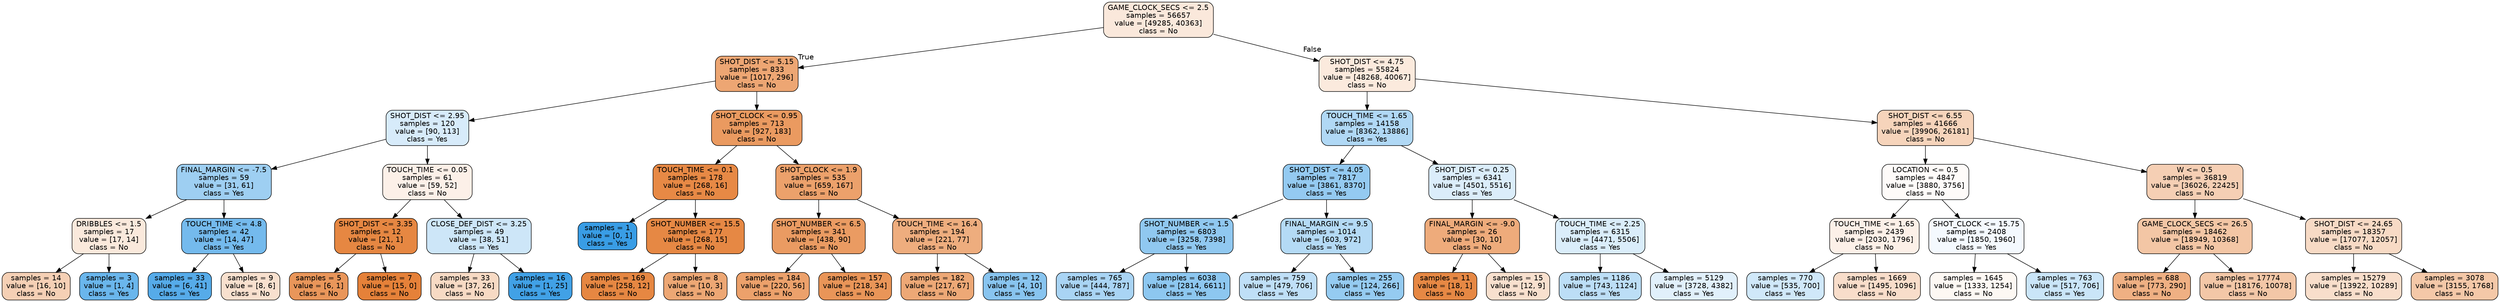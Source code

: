 digraph Tree {
node [shape=box, style="filled, rounded", color="black", fontname=helvetica] ;
edge [fontname=helvetica] ;
0 [label="GAME_CLOCK_SECS <= 2.5\nsamples = 56657\nvalue = [49285, 40363]\nclass = No", fillcolor="#fae8db"] ;
1 [label="SHOT_DIST <= 5.15\nsamples = 833\nvalue = [1017, 296]\nclass = No", fillcolor="#eda673"] ;
0 -> 1 [labeldistance=2.5, labelangle=45, headlabel="True"] ;
2 [label="SHOT_DIST <= 2.95\nsamples = 120\nvalue = [90, 113]\nclass = Yes", fillcolor="#d7ebfa"] ;
1 -> 2 ;
3 [label="FINAL_MARGIN <= -7.5\nsamples = 59\nvalue = [31, 61]\nclass = Yes", fillcolor="#9ecff2"] ;
2 -> 3 ;
4 [label="DRIBBLES <= 1.5\nsamples = 17\nvalue = [17, 14]\nclass = No", fillcolor="#fae9dc"] ;
3 -> 4 ;
5 [label="samples = 14\nvalue = [16, 10]\nclass = No", fillcolor="#f5d0b5"] ;
4 -> 5 ;
6 [label="samples = 3\nvalue = [1, 4]\nclass = Yes", fillcolor="#6ab6ec"] ;
4 -> 6 ;
7 [label="TOUCH_TIME <= 4.8\nsamples = 42\nvalue = [14, 47]\nclass = Yes", fillcolor="#74baed"] ;
3 -> 7 ;
8 [label="samples = 33\nvalue = [6, 41]\nclass = Yes", fillcolor="#56abe9"] ;
7 -> 8 ;
9 [label="samples = 9\nvalue = [8, 6]\nclass = No", fillcolor="#f8e0ce"] ;
7 -> 9 ;
10 [label="TOUCH_TIME <= 0.05\nsamples = 61\nvalue = [59, 52]\nclass = No", fillcolor="#fcf0e8"] ;
2 -> 10 ;
11 [label="SHOT_DIST <= 3.35\nsamples = 12\nvalue = [21, 1]\nclass = No", fillcolor="#e68742"] ;
10 -> 11 ;
12 [label="samples = 5\nvalue = [6, 1]\nclass = No", fillcolor="#e9965a"] ;
11 -> 12 ;
13 [label="samples = 7\nvalue = [15, 0]\nclass = No", fillcolor="#e58139"] ;
11 -> 13 ;
14 [label="CLOSE_DEF_DIST <= 3.25\nsamples = 49\nvalue = [38, 51]\nclass = Yes", fillcolor="#cde6f8"] ;
10 -> 14 ;
15 [label="samples = 33\nvalue = [37, 26]\nclass = No", fillcolor="#f7dac4"] ;
14 -> 15 ;
16 [label="samples = 16\nvalue = [1, 25]\nclass = Yes", fillcolor="#41a1e6"] ;
14 -> 16 ;
17 [label="SHOT_CLOCK <= 0.95\nsamples = 713\nvalue = [927, 183]\nclass = No", fillcolor="#ea9a60"] ;
1 -> 17 ;
18 [label="TOUCH_TIME <= 0.1\nsamples = 178\nvalue = [268, 16]\nclass = No", fillcolor="#e78945"] ;
17 -> 18 ;
19 [label="samples = 1\nvalue = [0, 1]\nclass = Yes", fillcolor="#399de5"] ;
18 -> 19 ;
20 [label="SHOT_NUMBER <= 15.5\nsamples = 177\nvalue = [268, 15]\nclass = No", fillcolor="#e68844"] ;
18 -> 20 ;
21 [label="samples = 169\nvalue = [258, 12]\nclass = No", fillcolor="#e68742"] ;
20 -> 21 ;
22 [label="samples = 8\nvalue = [10, 3]\nclass = No", fillcolor="#eda774"] ;
20 -> 22 ;
23 [label="SHOT_CLOCK <= 1.9\nsamples = 535\nvalue = [659, 167]\nclass = No", fillcolor="#eca16b"] ;
17 -> 23 ;
24 [label="SHOT_NUMBER <= 6.5\nsamples = 341\nvalue = [438, 90]\nclass = No", fillcolor="#ea9b62"] ;
23 -> 24 ;
25 [label="samples = 184\nvalue = [220, 56]\nclass = No", fillcolor="#eca16b"] ;
24 -> 25 ;
26 [label="samples = 157\nvalue = [218, 34]\nclass = No", fillcolor="#e99558"] ;
24 -> 26 ;
27 [label="TOUCH_TIME <= 16.4\nsamples = 194\nvalue = [221, 77]\nclass = No", fillcolor="#eead7e"] ;
23 -> 27 ;
28 [label="samples = 182\nvalue = [217, 67]\nclass = No", fillcolor="#eda876"] ;
27 -> 28 ;
29 [label="samples = 12\nvalue = [4, 10]\nclass = Yes", fillcolor="#88c4ef"] ;
27 -> 29 ;
30 [label="SHOT_DIST <= 4.75\nsamples = 55824\nvalue = [48268, 40067]\nclass = No", fillcolor="#fbeadd"] ;
0 -> 30 [labeldistance=2.5, labelangle=-45, headlabel="False"] ;
31 [label="TOUCH_TIME <= 1.65\nsamples = 14158\nvalue = [8362, 13886]\nclass = Yes", fillcolor="#b0d8f5"] ;
30 -> 31 ;
32 [label="SHOT_DIST <= 4.05\nsamples = 7817\nvalue = [3861, 8370]\nclass = Yes", fillcolor="#94caf1"] ;
31 -> 32 ;
33 [label="SHOT_NUMBER <= 1.5\nsamples = 6803\nvalue = [3258, 7398]\nclass = Yes", fillcolor="#90c8f0"] ;
32 -> 33 ;
34 [label="samples = 765\nvalue = [444, 787]\nclass = Yes", fillcolor="#a9d4f4"] ;
33 -> 34 ;
35 [label="samples = 6038\nvalue = [2814, 6611]\nclass = Yes", fillcolor="#8dc7f0"] ;
33 -> 35 ;
36 [label="FINAL_MARGIN <= 9.5\nsamples = 1014\nvalue = [603, 972]\nclass = Yes", fillcolor="#b4daf5"] ;
32 -> 36 ;
37 [label="samples = 759\nvalue = [479, 706]\nclass = Yes", fillcolor="#bfdff7"] ;
36 -> 37 ;
38 [label="samples = 255\nvalue = [124, 266]\nclass = Yes", fillcolor="#95cbf1"] ;
36 -> 38 ;
39 [label="SHOT_DIST <= 0.25\nsamples = 6341\nvalue = [4501, 5516]\nclass = Yes", fillcolor="#dbedfa"] ;
31 -> 39 ;
40 [label="FINAL_MARGIN <= -9.0\nsamples = 26\nvalue = [30, 10]\nclass = No", fillcolor="#eeab7b"] ;
39 -> 40 ;
41 [label="samples = 11\nvalue = [18, 1]\nclass = No", fillcolor="#e68844"] ;
40 -> 41 ;
42 [label="samples = 15\nvalue = [12, 9]\nclass = No", fillcolor="#f8e0ce"] ;
40 -> 42 ;
43 [label="TOUCH_TIME <= 2.25\nsamples = 6315\nvalue = [4471, 5506]\nclass = Yes", fillcolor="#daedfa"] ;
39 -> 43 ;
44 [label="samples = 1186\nvalue = [743, 1124]\nclass = Yes", fillcolor="#bcdef6"] ;
43 -> 44 ;
45 [label="samples = 5129\nvalue = [3728, 4382]\nclass = Yes", fillcolor="#e1f0fb"] ;
43 -> 45 ;
46 [label="SHOT_DIST <= 6.55\nsamples = 41666\nvalue = [39906, 26181]\nclass = No", fillcolor="#f6d4bb"] ;
30 -> 46 ;
47 [label="LOCATION <= 0.5\nsamples = 4847\nvalue = [3880, 3756]\nclass = No", fillcolor="#fefbf9"] ;
46 -> 47 ;
48 [label="TOUCH_TIME <= 1.65\nsamples = 2439\nvalue = [2030, 1796]\nclass = No", fillcolor="#fcf0e8"] ;
47 -> 48 ;
49 [label="samples = 770\nvalue = [535, 700]\nclass = Yes", fillcolor="#d0e8f9"] ;
48 -> 49 ;
50 [label="samples = 1669\nvalue = [1495, 1096]\nclass = No", fillcolor="#f8ddca"] ;
48 -> 50 ;
51 [label="SHOT_CLOCK <= 15.75\nsamples = 2408\nvalue = [1850, 1960]\nclass = Yes", fillcolor="#f4f9fe"] ;
47 -> 51 ;
52 [label="samples = 1645\nvalue = [1333, 1254]\nclass = No", fillcolor="#fdf8f3"] ;
51 -> 52 ;
53 [label="samples = 763\nvalue = [517, 706]\nclass = Yes", fillcolor="#cae5f8"] ;
51 -> 53 ;
54 [label="W <= 0.5\nsamples = 36819\nvalue = [36026, 22425]\nclass = No", fillcolor="#f5cfb4"] ;
46 -> 54 ;
55 [label="GAME_CLOCK_SECS <= 26.5\nsamples = 18462\nvalue = [18949, 10368]\nclass = No", fillcolor="#f3c6a5"] ;
54 -> 55 ;
56 [label="samples = 688\nvalue = [773, 290]\nclass = No", fillcolor="#efb083"] ;
55 -> 56 ;
57 [label="samples = 17774\nvalue = [18176, 10078]\nclass = No", fillcolor="#f3c7a7"] ;
55 -> 57 ;
58 [label="SHOT_DIST <= 24.65\nsamples = 18357\nvalue = [17077, 12057]\nclass = No", fillcolor="#f7dac5"] ;
54 -> 58 ;
59 [label="samples = 15279\nvalue = [13922, 10289]\nclass = No", fillcolor="#f8decb"] ;
58 -> 59 ;
60 [label="samples = 3078\nvalue = [3155, 1768]\nclass = No", fillcolor="#f4c8a8"] ;
58 -> 60 ;
}